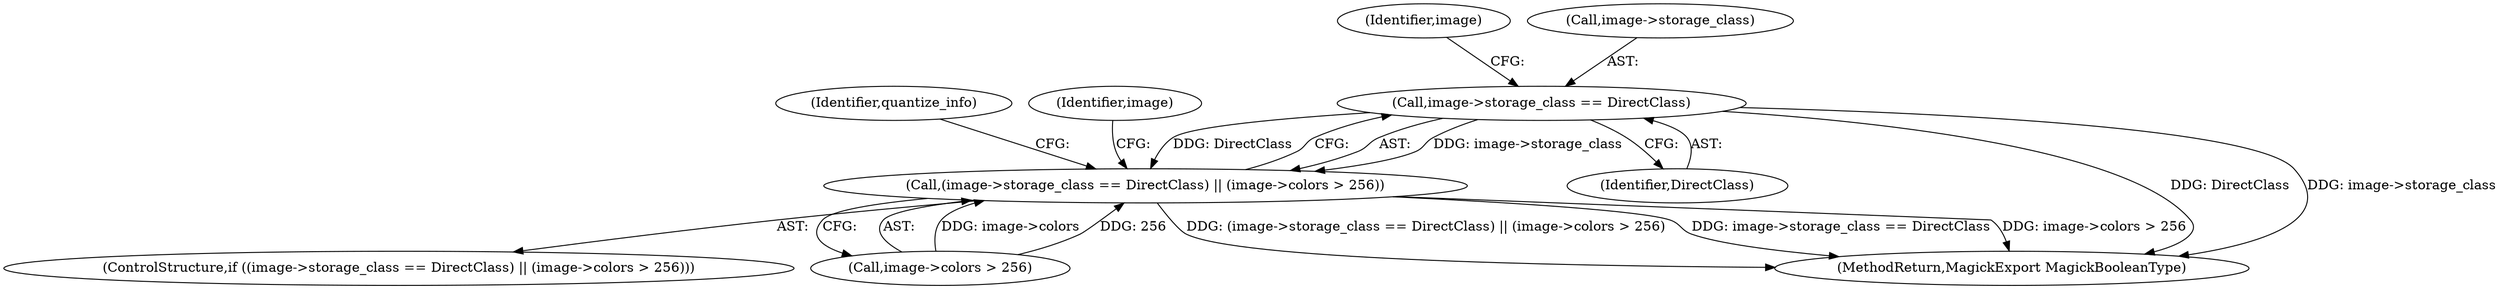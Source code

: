 digraph "0_ImageMagick_d63a3c5729df59f183e9e110d5d8385d17caaad0@pointer" {
"1000286" [label="(Call,image->storage_class == DirectClass)"];
"1000285" [label="(Call,(image->storage_class == DirectClass) || (image->colors > 256))"];
"1000290" [label="(Identifier,DirectClass)"];
"1000293" [label="(Identifier,image)"];
"1000594" [label="(MethodReturn,MagickExport MagickBooleanType)"];
"1000298" [label="(Identifier,quantize_info)"];
"1000284" [label="(ControlStructure,if ((image->storage_class == DirectClass) || (image->colors > 256)))"];
"1000291" [label="(Call,image->colors > 256)"];
"1000286" [label="(Call,image->storage_class == DirectClass)"];
"1000317" [label="(Identifier,image)"];
"1000285" [label="(Call,(image->storage_class == DirectClass) || (image->colors > 256))"];
"1000287" [label="(Call,image->storage_class)"];
"1000286" -> "1000285"  [label="AST: "];
"1000286" -> "1000290"  [label="CFG: "];
"1000287" -> "1000286"  [label="AST: "];
"1000290" -> "1000286"  [label="AST: "];
"1000293" -> "1000286"  [label="CFG: "];
"1000285" -> "1000286"  [label="CFG: "];
"1000286" -> "1000594"  [label="DDG: DirectClass"];
"1000286" -> "1000594"  [label="DDG: image->storage_class"];
"1000286" -> "1000285"  [label="DDG: image->storage_class"];
"1000286" -> "1000285"  [label="DDG: DirectClass"];
"1000285" -> "1000284"  [label="AST: "];
"1000285" -> "1000291"  [label="CFG: "];
"1000291" -> "1000285"  [label="AST: "];
"1000298" -> "1000285"  [label="CFG: "];
"1000317" -> "1000285"  [label="CFG: "];
"1000285" -> "1000594"  [label="DDG: image->storage_class == DirectClass"];
"1000285" -> "1000594"  [label="DDG: image->colors > 256"];
"1000285" -> "1000594"  [label="DDG: (image->storage_class == DirectClass) || (image->colors > 256)"];
"1000291" -> "1000285"  [label="DDG: image->colors"];
"1000291" -> "1000285"  [label="DDG: 256"];
}
